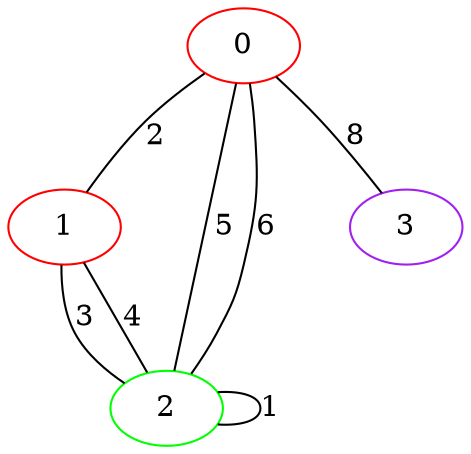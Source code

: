 graph "" {
0 [color=red, weight=1];
1 [color=red, weight=1];
2 [color=green, weight=2];
3 [color=purple, weight=4];
0 -- 1  [key=0, label=2];
0 -- 2  [key=0, label=5];
0 -- 2  [key=1, label=6];
0 -- 3  [key=0, label=8];
1 -- 2  [key=0, label=3];
1 -- 2  [key=1, label=4];
2 -- 2  [key=0, label=1];
}
